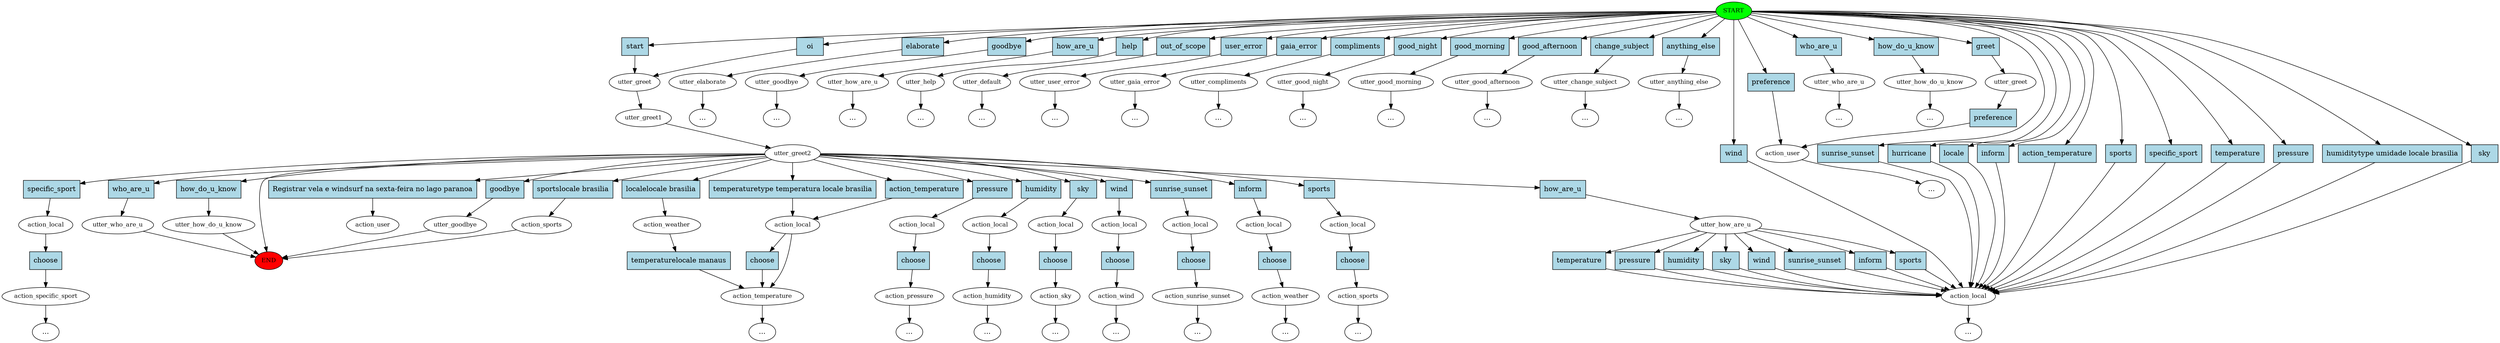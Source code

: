 digraph  {
0 [class="start active", fillcolor=green, fontsize=12, label=START, style=filled];
"-1" [class=end, fillcolor=red, fontsize=12, label=END, style=filled];
1 [class=active, fontsize=12, label=utter_greet];
2 [class=active, fontsize=12, label=utter_greet1];
3 [class=active, fontsize=12, label=utter_greet2];
4 [class="", fontsize=12, label=utter_how_are_u];
5 [class="", fontsize=12, label=action_local];
10 [class="", fontsize=12, label=action_local];
11 [class="", fontsize=12, label=action_temperature];
21 [class="", fontsize=12, label=action_local];
22 [class="", fontsize=12, label=action_pressure];
"-8" [class=ellipsis, label="..."];
27 [class="", fontsize=12, label=action_local];
28 [class="", fontsize=12, label=action_humidity];
"-10" [class=ellipsis, label="..."];
43 [class="", fontsize=12, label=action_local];
44 [class="", fontsize=12, label=action_sky];
"-14" [class=ellipsis, label="..."];
48 [class="", fontsize=12, label=action_local];
49 [class="", fontsize=12, label=action_wind];
"-15" [class=ellipsis, label="..."];
60 [class="", fontsize=12, label=action_local];
61 [class="", fontsize=12, label=action_sunrise_sunset];
"-19" [class=ellipsis, label="..."];
69 [class="", fontsize=12, label=utter_elaborate];
73 [class="", fontsize=12, label=action_local];
74 [class="", fontsize=12, label=action_weather];
"-24" [class=ellipsis, label="..."];
"-26" [class=ellipsis, label="..."];
88 [class="", fontsize=12, label=utter_goodbye];
"-30" [class=ellipsis, label="..."];
89 [class="", fontsize=12, label=utter_how_are_u];
"-31" [class=ellipsis, label="..."];
95 [class="", fontsize=12, label=utter_help];
"-33" [class=ellipsis, label="..."];
97 [class="", fontsize=12, label=utter_default];
"-35" [class=ellipsis, label="..."];
98 [class="", fontsize=12, label=utter_user_error];
"-36" [class=ellipsis, label="..."];
99 [class="", fontsize=12, label=utter_gaia_error];
"-37" [class=ellipsis, label="..."];
100 [class="", fontsize=12, label=utter_compliments];
"-38" [class=ellipsis, label="..."];
104 [class="", fontsize=12, label=utter_goodbye];
108 [class="", fontsize=12, label=utter_good_night];
109 [class="", fontsize=12, label=utter_good_morning];
111 [class="", fontsize=12, label=utter_good_afternoon];
112 [class="", fontsize=12, label=utter_change_subject];
"-43" [class=ellipsis, label="..."];
116 [class="", fontsize=12, label=utter_anything_else];
"-44" [class=ellipsis, label="..."];
127 [class="", fontsize=12, label=action_local];
128 [class="", fontsize=12, label=action_sports];
132 [class="", fontsize=12, label=action_weather];
"-50" [class=ellipsis, label="..."];
142 [class="", fontsize=12, label=action_sports];
151 [class="", fontsize=12, label=action_local];
152 [class="", fontsize=12, label=action_specific_sport];
158 [class="", fontsize=12, label=action_user];
159 [class="", fontsize=12, label=utter_greet];
"-55" [class=ellipsis, label="..."];
"-62" [class=ellipsis, label="..."];
"-63" [class=ellipsis, label="..."];
"-64" [class=ellipsis, label="..."];
"-65" [class=ellipsis, label="..."];
"-66" [class=ellipsis, label="..."];
"-67" [class=ellipsis, label="..."];
189 [class="", fontsize=12, label=utter_who_are_u];
"-68" [class=ellipsis, label="..."];
193 [class="", fontsize=12, label=utter_who_are_u];
194 [class="", fontsize=12, label=utter_how_do_u_know];
"-69" [class=ellipsis, label="..."];
198 [class="", fontsize=12, label=utter_how_do_u_know];
202 [class="dashed active", fontsize=12, label=action_user];
203 [class="intent active", fillcolor=lightblue, label=oi, shape=rect, style=filled];
204 [class=intent, fillcolor=lightblue, label=start, shape=rect, style=filled];
205 [class=intent, fillcolor=lightblue, label=elaborate, shape=rect, style=filled];
206 [class=intent, fillcolor=lightblue, label=goodbye, shape=rect, style=filled];
207 [class=intent, fillcolor=lightblue, label=how_are_u, shape=rect, style=filled];
208 [class=intent, fillcolor=lightblue, label=help, shape=rect, style=filled];
209 [class=intent, fillcolor=lightblue, label=out_of_scope, shape=rect, style=filled];
210 [class=intent, fillcolor=lightblue, label=user_error, shape=rect, style=filled];
211 [class=intent, fillcolor=lightblue, label=gaia_error, shape=rect, style=filled];
212 [class=intent, fillcolor=lightblue, label=compliments, shape=rect, style=filled];
213 [class=intent, fillcolor=lightblue, label=good_night, shape=rect, style=filled];
214 [class=intent, fillcolor=lightblue, label=good_morning, shape=rect, style=filled];
215 [class=intent, fillcolor=lightblue, label=good_afternoon, shape=rect, style=filled];
216 [class=intent, fillcolor=lightblue, label=change_subject, shape=rect, style=filled];
217 [class=intent, fillcolor=lightblue, label=anything_else, shape=rect, style=filled];
218 [class=intent, fillcolor=lightblue, label=preference, shape=rect, style=filled];
219 [class=intent, fillcolor=lightblue, label=greet, shape=rect, style=filled];
220 [class=intent, fillcolor=lightblue, label=who_are_u, shape=rect, style=filled];
221 [class=intent, fillcolor=lightblue, label=how_do_u_know, shape=rect, style=filled];
222 [class=intent, fillcolor=lightblue, label=temperature, shape=rect, style=filled];
223 [class=intent, fillcolor=lightblue, label=pressure, shape=rect, style=filled];
224 [class=intent, fillcolor=lightblue, label="humiditytype umidade locale brasilia", shape=rect, style=filled];
225 [class=intent, fillcolor=lightblue, label=sky, shape=rect, style=filled];
226 [class=intent, fillcolor=lightblue, label=wind, shape=rect, style=filled];
227 [class=intent, fillcolor=lightblue, label=sunrise_sunset, shape=rect, style=filled];
228 [class=intent, fillcolor=lightblue, label=hurricane, shape=rect, style=filled];
229 [class=intent, fillcolor=lightblue, label=locale, shape=rect, style=filled];
230 [class=intent, fillcolor=lightblue, label=inform, shape=rect, style=filled];
231 [class=intent, fillcolor=lightblue, label=action_temperature, shape=rect, style=filled];
232 [class=intent, fillcolor=lightblue, label=sports, shape=rect, style=filled];
233 [class=intent, fillcolor=lightblue, label=specific_sport, shape=rect, style=filled];
234 [class=intent, fillcolor=lightblue, label=how_are_u, shape=rect, style=filled];
235 [class=intent, fillcolor=lightblue, label="temperaturetype temperatura locale brasilia", shape=rect, style=filled];
236 [class=intent, fillcolor=lightblue, label=action_temperature, shape=rect, style=filled];
237 [class=intent, fillcolor=lightblue, label=pressure, shape=rect, style=filled];
238 [class=intent, fillcolor=lightblue, label=humidity, shape=rect, style=filled];
239 [class=intent, fillcolor=lightblue, label=sky, shape=rect, style=filled];
240 [class=intent, fillcolor=lightblue, label=wind, shape=rect, style=filled];
241 [class=intent, fillcolor=lightblue, label=sunrise_sunset, shape=rect, style=filled];
242 [class=intent, fillcolor=lightblue, label=inform, shape=rect, style=filled];
243 [class=intent, fillcolor=lightblue, label=goodbye, shape=rect, style=filled];
244 [class=intent, fillcolor=lightblue, label=sports, shape=rect, style=filled];
245 [class=intent, fillcolor=lightblue, label="localelocale brasilia", shape=rect, style=filled];
246 [class=intent, fillcolor=lightblue, label="sportslocale brasilia", shape=rect, style=filled];
247 [class=intent, fillcolor=lightblue, label=specific_sport, shape=rect, style=filled];
248 [class=intent, fillcolor=lightblue, label=who_are_u, shape=rect, style=filled];
249 [class=intent, fillcolor=lightblue, label=how_do_u_know, shape=rect, style=filled];
250 [class="intent active", fillcolor=lightblue, label="Registrar vela e windsurf na sexta-feira no lago paranoa", shape=rect, style=filled];
251 [class=intent, fillcolor=lightblue, label=temperature, shape=rect, style=filled];
252 [class=intent, fillcolor=lightblue, label=pressure, shape=rect, style=filled];
253 [class=intent, fillcolor=lightblue, label=humidity, shape=rect, style=filled];
254 [class=intent, fillcolor=lightblue, label=sky, shape=rect, style=filled];
255 [class=intent, fillcolor=lightblue, label=wind, shape=rect, style=filled];
256 [class=intent, fillcolor=lightblue, label=sunrise_sunset, shape=rect, style=filled];
257 [class=intent, fillcolor=lightblue, label=inform, shape=rect, style=filled];
258 [class=intent, fillcolor=lightblue, label=sports, shape=rect, style=filled];
259 [class=intent, fillcolor=lightblue, label=choose, shape=rect, style=filled];
260 [class=intent, fillcolor=lightblue, label=choose, shape=rect, style=filled];
261 [class=intent, fillcolor=lightblue, label=choose, shape=rect, style=filled];
262 [class=intent, fillcolor=lightblue, label=choose, shape=rect, style=filled];
263 [class=intent, fillcolor=lightblue, label=choose, shape=rect, style=filled];
264 [class=intent, fillcolor=lightblue, label=choose, shape=rect, style=filled];
265 [class=intent, fillcolor=lightblue, label=choose, shape=rect, style=filled];
266 [class=intent, fillcolor=lightblue, label=choose, shape=rect, style=filled];
267 [class=intent, fillcolor=lightblue, label="temperaturelocale manaus", shape=rect, style=filled];
268 [class=intent, fillcolor=lightblue, label=choose, shape=rect, style=filled];
269 [class=intent, fillcolor=lightblue, label=preference, shape=rect, style=filled];
0 -> 203  [class=active, key=0];
0 -> 204  [class="", key=0];
0 -> 205  [class="", key=0];
0 -> 206  [class="", key=0];
0 -> 207  [class="", key=0];
0 -> 208  [class="", key=0];
0 -> 209  [class="", key=0];
0 -> 210  [class="", key=0];
0 -> 211  [class="", key=0];
0 -> 212  [class="", key=0];
0 -> 213  [class="", key=0];
0 -> 214  [class="", key=0];
0 -> 215  [class="", key=0];
0 -> 216  [class="", key=0];
0 -> 217  [class="", key=0];
0 -> 218  [class="", key=0];
0 -> 219  [class="", key=0];
0 -> 220  [class="", key=0];
0 -> 221  [class="", key=0];
0 -> 222  [class="", key=0];
0 -> 223  [class="", key=0];
0 -> 224  [class="", key=0];
0 -> 225  [class="", key=0];
0 -> 226  [class="", key=0];
0 -> 227  [class="", key=0];
0 -> 228  [class="", key=0];
0 -> 229  [class="", key=0];
0 -> 230  [class="", key=0];
0 -> 231  [class="", key=0];
0 -> 232  [class="", key=0];
0 -> 233  [class="", key=0];
1 -> 2  [class=active, key=NONE, label=""];
2 -> 3  [class=active, key=NONE, label=""];
3 -> "-1"  [class="", key=NONE, label=""];
3 -> 234  [class="", key=0];
3 -> 235  [class="", key=0];
3 -> 236  [class="", key=0];
3 -> 237  [class="", key=0];
3 -> 238  [class="", key=0];
3 -> 239  [class="", key=0];
3 -> 240  [class="", key=0];
3 -> 241  [class="", key=0];
3 -> 242  [class="", key=0];
3 -> 243  [class="", key=0];
3 -> 244  [class="", key=0];
3 -> 245  [class="", key=0];
3 -> 246  [class="", key=0];
3 -> 247  [class="", key=0];
3 -> 248  [class="", key=0];
3 -> 249  [class="", key=0];
3 -> 250  [class=active, key=0];
4 -> 251  [class="", key=0];
4 -> 252  [class="", key=0];
4 -> 253  [class="", key=0];
4 -> 254  [class="", key=0];
4 -> 255  [class="", key=0];
4 -> 256  [class="", key=0];
4 -> 257  [class="", key=0];
4 -> 258  [class="", key=0];
5 -> "-66"  [class="", key=NONE, label=""];
10 -> 11  [class="", key=NONE, label=""];
10 -> 259  [class="", key=0];
11 -> "-50"  [class="", key=NONE, label=""];
21 -> 260  [class="", key=0];
22 -> "-8"  [class="", key=NONE, label=""];
27 -> 261  [class="", key=0];
28 -> "-10"  [class="", key=NONE, label=""];
43 -> 262  [class="", key=0];
44 -> "-14"  [class="", key=NONE, label=""];
48 -> 263  [class="", key=0];
49 -> "-15"  [class="", key=NONE, label=""];
60 -> 264  [class="", key=0];
61 -> "-19"  [class="", key=NONE, label=""];
69 -> "-26"  [class="", key=NONE, label=""];
73 -> 265  [class="", key=0];
74 -> "-24"  [class="", key=NONE, label=""];
88 -> "-30"  [class="", key=NONE, label=""];
89 -> "-31"  [class="", key=NONE, label=""];
95 -> "-33"  [class="", key=NONE, label=""];
97 -> "-35"  [class="", key=NONE, label=""];
98 -> "-36"  [class="", key=NONE, label=""];
99 -> "-37"  [class="", key=NONE, label=""];
100 -> "-38"  [class="", key=NONE, label=""];
104 -> "-1"  [class="", key=NONE, label=""];
108 -> "-64"  [class="", key=NONE, label=""];
109 -> "-62"  [class="", key=NONE, label=""];
111 -> "-65"  [class="", key=NONE, label=""];
112 -> "-43"  [class="", key=NONE, label=""];
116 -> "-44"  [class="", key=NONE, label=""];
127 -> 266  [class="", key=0];
128 -> "-63"  [class="", key=NONE, label=""];
132 -> 267  [class="", key=0];
142 -> "-1"  [class="", key=NONE, label=""];
151 -> 268  [class="", key=0];
152 -> "-67"  [class="", key=NONE, label=""];
158 -> "-55"  [class="", key=NONE, label=""];
159 -> 269  [class="", key=0];
189 -> "-68"  [class="", key=NONE, label=""];
193 -> "-1"  [class="", key=NONE, label=""];
194 -> "-69"  [class="", key=NONE, label=""];
198 -> "-1"  [class="", key=NONE, label=""];
203 -> 1  [class=active, key=0];
204 -> 1  [class="", key=0];
205 -> 69  [class="", key=0];
206 -> 88  [class="", key=0];
207 -> 89  [class="", key=0];
208 -> 95  [class="", key=0];
209 -> 97  [class="", key=0];
210 -> 98  [class="", key=0];
211 -> 99  [class="", key=0];
212 -> 100  [class="", key=0];
213 -> 108  [class="", key=0];
214 -> 109  [class="", key=0];
215 -> 111  [class="", key=0];
216 -> 112  [class="", key=0];
217 -> 116  [class="", key=0];
218 -> 158  [class="", key=0];
219 -> 159  [class="", key=0];
220 -> 189  [class="", key=0];
221 -> 194  [class="", key=0];
222 -> 5  [class="", key=0];
223 -> 5  [class="", key=0];
224 -> 5  [class="", key=0];
225 -> 5  [class="", key=0];
226 -> 5  [class="", key=0];
227 -> 5  [class="", key=0];
228 -> 5  [class="", key=0];
229 -> 5  [class="", key=0];
230 -> 5  [class="", key=0];
231 -> 5  [class="", key=0];
232 -> 5  [class="", key=0];
233 -> 5  [class="", key=0];
234 -> 4  [class="", key=0];
235 -> 10  [class="", key=0];
236 -> 10  [class="", key=0];
237 -> 21  [class="", key=0];
238 -> 27  [class="", key=0];
239 -> 43  [class="", key=0];
240 -> 48  [class="", key=0];
241 -> 60  [class="", key=0];
242 -> 73  [class="", key=0];
243 -> 104  [class="", key=0];
244 -> 127  [class="", key=0];
245 -> 132  [class="", key=0];
246 -> 142  [class="", key=0];
247 -> 151  [class="", key=0];
248 -> 193  [class="", key=0];
249 -> 198  [class="", key=0];
250 -> 202  [class=active, key=0];
251 -> 5  [class="", key=0];
252 -> 5  [class="", key=0];
253 -> 5  [class="", key=0];
254 -> 5  [class="", key=0];
255 -> 5  [class="", key=0];
256 -> 5  [class="", key=0];
257 -> 5  [class="", key=0];
258 -> 5  [class="", key=0];
259 -> 11  [class="", key=0];
260 -> 22  [class="", key=0];
261 -> 28  [class="", key=0];
262 -> 44  [class="", key=0];
263 -> 49  [class="", key=0];
264 -> 61  [class="", key=0];
265 -> 74  [class="", key=0];
266 -> 128  [class="", key=0];
267 -> 11  [class="", key=0];
268 -> 152  [class="", key=0];
269 -> 158  [class="", key=0];
}
